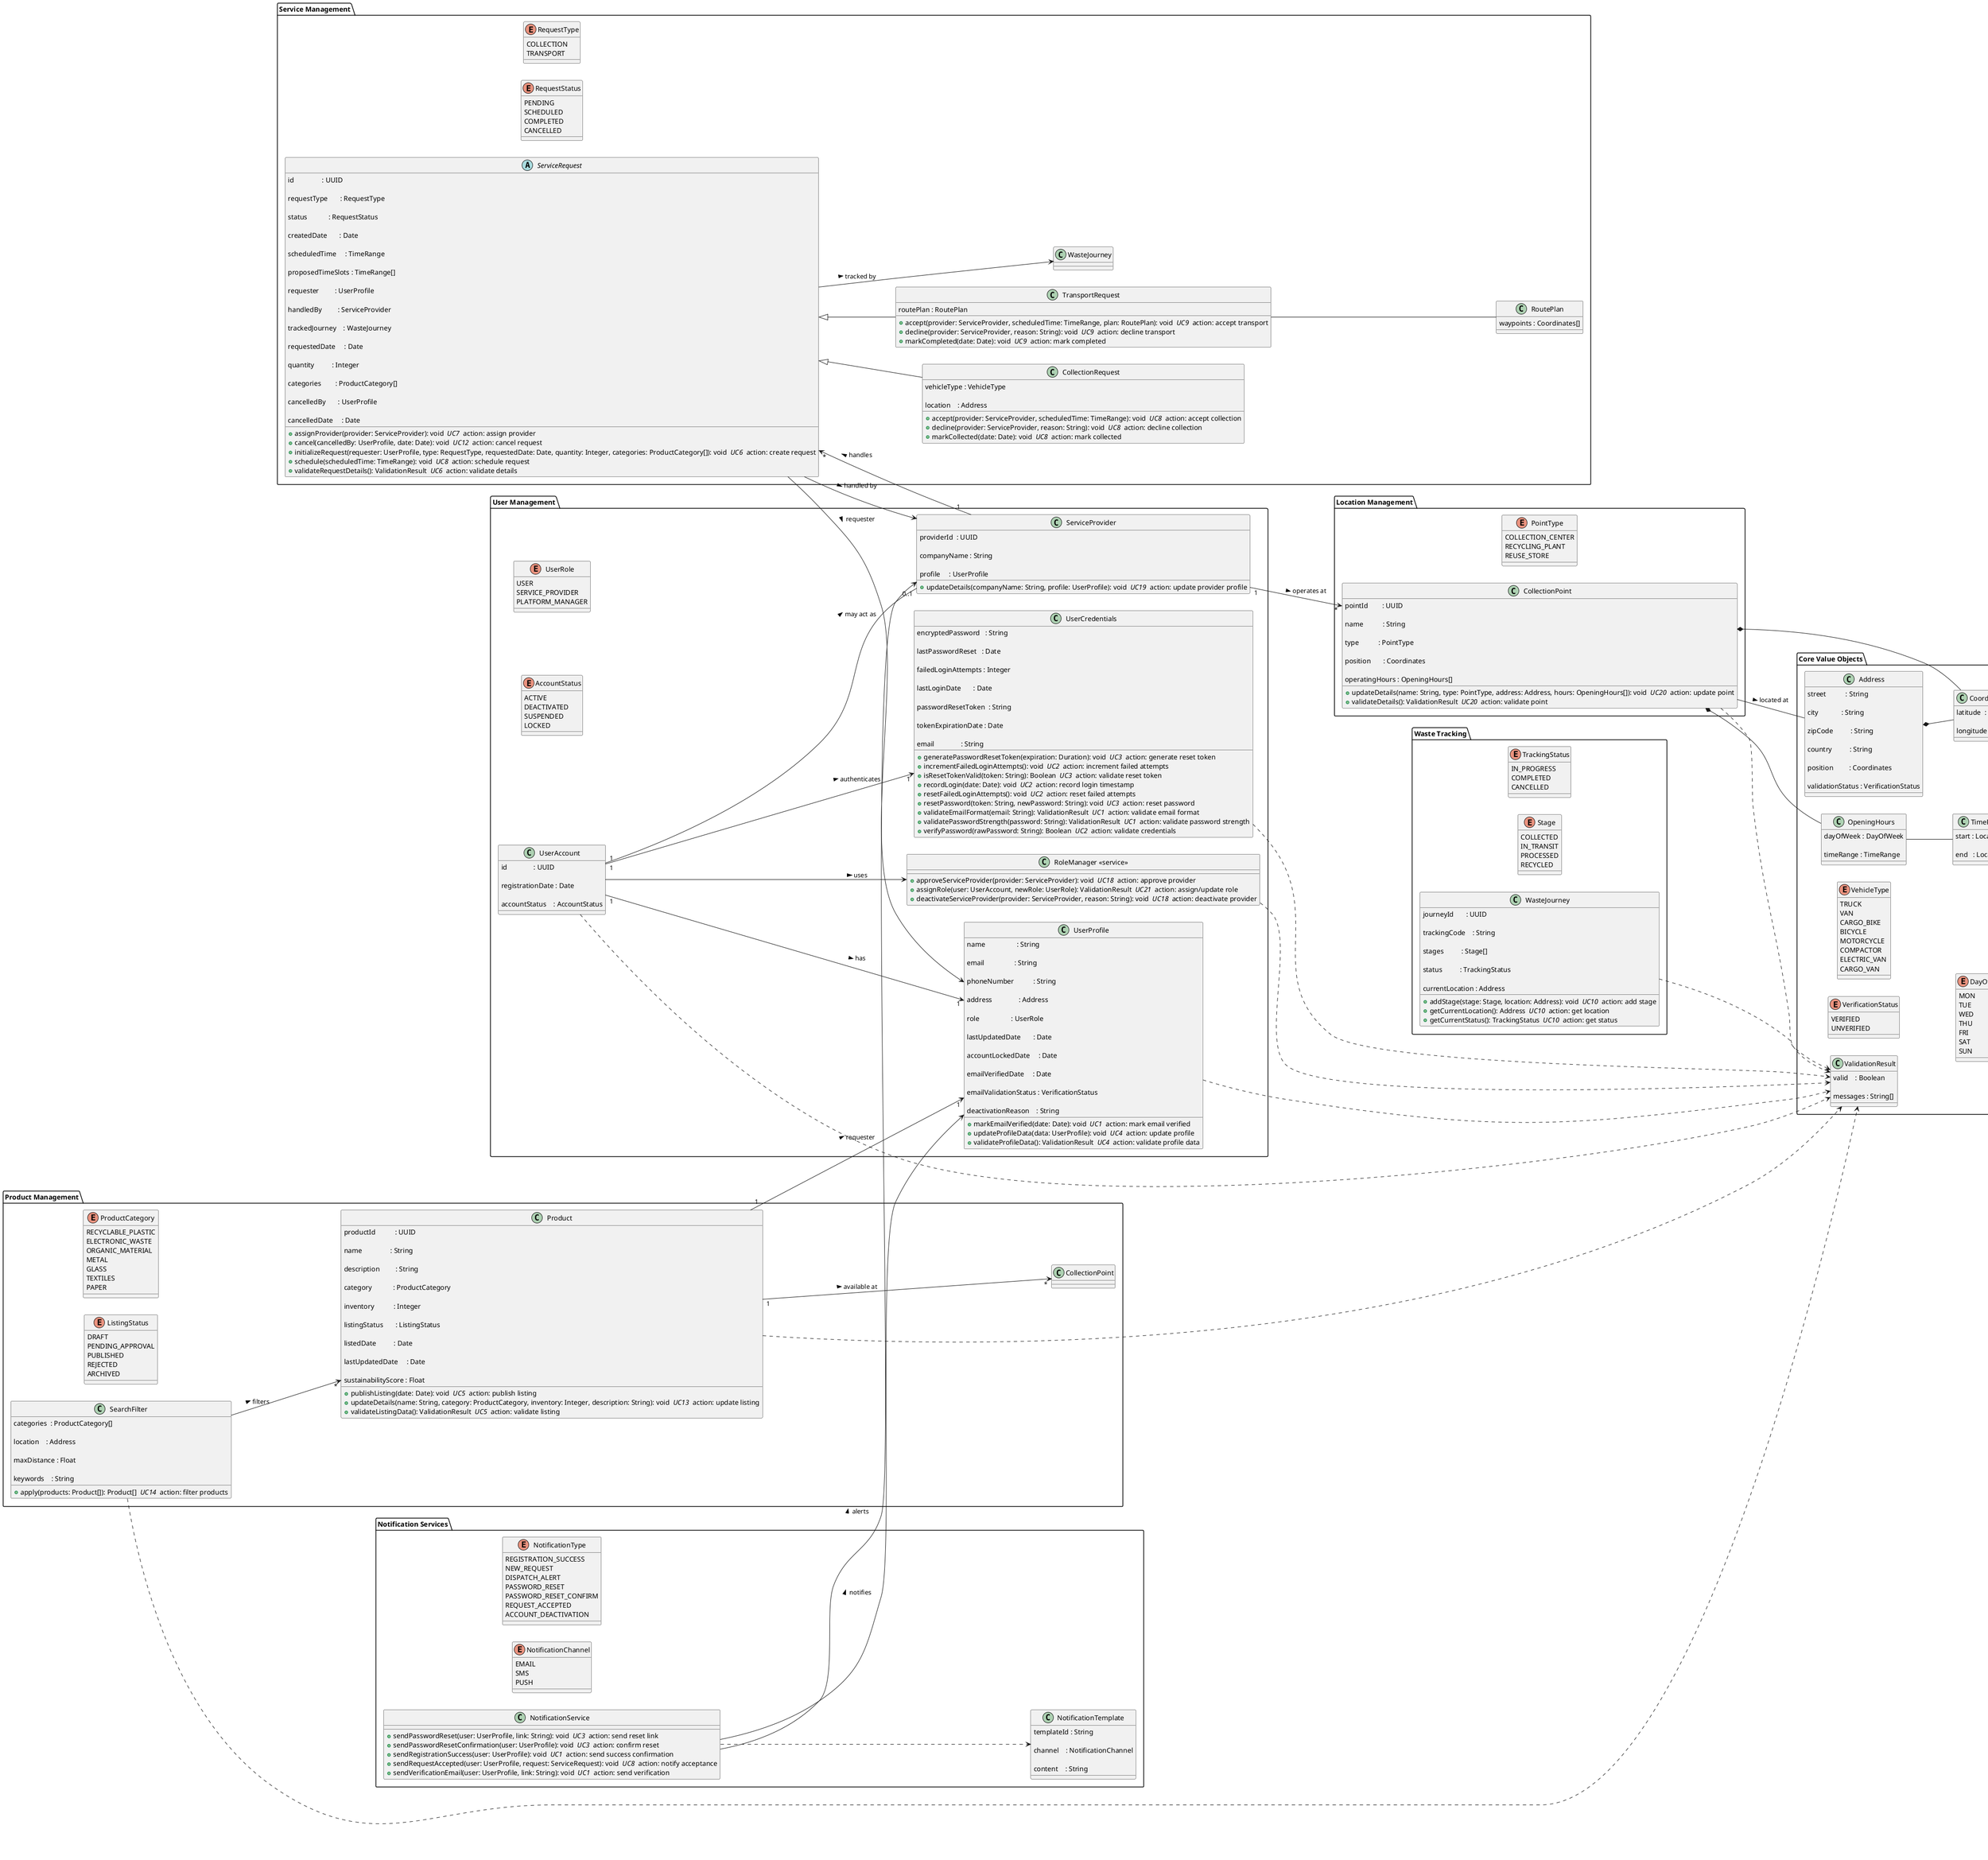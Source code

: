 @startuml
left to right direction
' ──────────────────────────────────────────────
'  CORE VALUE OBJECTS
' ──────────────────────────────────────────────
package "Core Value Objects" {
enum VerificationStatus {
VERIFIED
UNVERIFIED
}
enum VehicleType {
TRUCK
VAN
CARGO_BIKE
BICYCLE
MOTORCYCLE
COMPACTOR
ELECTRIC_VAN
CARGO_VAN
}
enum DayOfWeek {
MON
TUE
WED
THU
FRI
SAT
SUN
}
class ValidationResult {

valid    : Boolean

messages : String[]
}
class Coordinates {

latitude  : Float

longitude : Float
}
class Address {

street           : String

city             : String

zipCode          : String

country          : String

position         : Coordinates

validationStatus : VerificationStatus
}
class TimeRange {

start : LocalTime

end   : LocalTime
}
class OpeningHours {

dayOfWeek : DayOfWeek

timeRange : TimeRange
}
Address *-- Coordinates
OpeningHours -- TimeRange
}
' ──────────────────────────────────────────────
'  USER MANAGEMENT
' ──────────────────────────────────────────────
package "User Management" {
enum UserRole {
USER
SERVICE_PROVIDER
PLATFORM_MANAGER
}
enum AccountStatus {
ACTIVE
DEACTIVATED
SUSPENDED
LOCKED
}
class UserAccount {

id               : UUID

registrationDate : Date

accountStatus    : AccountStatus
}
class UserProfile {

name                  : String

email                 : String

phoneNumber           : String

address               : Address

role                  : UserRole

lastUpdatedDate       : Date

accountLockedDate     : Date

emailVerifiedDate     : Date

emailValidationStatus : VerificationStatus

deactivationReason    : String
  
  + markEmailVerified(date: Date): void // UC1 // action: mark email verified
  + updateProfileData(data: UserProfile): void // UC4 // action: update profile
  + validateProfileData(): ValidationResult // UC4 // action: validate profile data
}
class UserCredentials {

encryptedPassword   : String

lastPasswordReset   : Date

failedLoginAttempts : Integer

lastLoginDate       : Date

passwordResetToken  : String

tokenExpirationDate : Date

email               : String
  
  + generatePasswordResetToken(expiration: Duration): void // UC3 // action: generate reset token
  + incrementFailedLoginAttempts(): void // UC2 // action: increment failed attempts
  + isResetTokenValid(token: String): Boolean // UC3 // action: validate reset token
  + recordLogin(date: Date): void // UC2 // action: record login timestamp
  + resetFailedLoginAttempts(): void // UC2 // action: reset failed attempts
  + resetPassword(token: String, newPassword: String): void // UC3 // action: reset password
  + validateEmailFormat(email: String): ValidationResult // UC1 // action: validate email format
  + validatePasswordStrength(password: String): ValidationResult // UC1 // action: validate password strength
  + verifyPassword(rawPassword: String): Boolean // UC2 // action: validate credentials
}
class ServiceProvider {

providerId  : UUID

companyName : String

profile     : UserProfile
  
  + updateDetails(companyName: String, profile: UserProfile): void // UC19 // action: update provider profile
}
class "RoleManager <<service>>" as RoleManager {
  
  + approveServiceProvider(provider: ServiceProvider): void // UC18 // action: approve provider
  + assignRole(user: UserAccount, newRole: UserRole): ValidationResult // UC21 // action: assign/update role
  + deactivateServiceProvider(provider: ServiceProvider, reason: String): void // UC18 // action: deactivate provider
}
UserAccount ..> ValidationResult
UserProfile ..> ValidationResult
UserCredentials ..> ValidationResult
RoleManager ..> ValidationResult
UserAccount "1" --> "1" UserProfile : has >
UserAccount "1" --> "1" UserCredentials : authenticates >
UserAccount --> RoleManager : uses >
UserAccount "1" -- "0..1" ServiceProvider : may act as >
}
' ──────────────────────────────────────────────
'  SERVICE MANAGEMENT
' ──────────────────────────────────────────────
package "Service Management" {
enum RequestType {
COLLECTION
TRANSPORT
}
enum RequestStatus {
PENDING
SCHEDULED
COMPLETED
CANCELLED
}
abstract class ServiceRequest {

id                : UUID

requestType       : RequestType

status            : RequestStatus

createdDate       : Date

scheduledTime     : TimeRange

proposedTimeSlots : TimeRange[]

requester         : UserProfile

handledBy         : ServiceProvider

trackedJourney    : WasteJourney

requestedDate     : Date

quantity          : Integer

categories        : ProductCategory[]

cancelledBy       : UserProfile

cancelledDate     : Date
  
  + assignProvider(provider: ServiceProvider): void // UC7 // action: assign provider
  + cancel(cancelledBy: UserProfile, date: Date): void // UC12 // action: cancel request
  + initializeRequest(requester: UserProfile, type: RequestType, requestedDate: Date, quantity: Integer, categories: ProductCategory[]): void // UC6 // action: create request
  + schedule(scheduledTime: TimeRange): void // UC8 // action: schedule request
  + validateRequestDetails(): ValidationResult // UC6 // action: validate details
}
class CollectionRequest extends ServiceRequest {

vehicleType : VehicleType

location    : Address
  
  + accept(provider: ServiceProvider, scheduledTime: TimeRange): void // UC8 // action: accept collection
  + decline(provider: ServiceProvider, reason: String): void // UC8 // action: decline collection
  + markCollected(date: Date): void // UC8 // action: mark collected
}
class TransportRequest extends ServiceRequest {

routePlan : RoutePlan
  
  + accept(provider: ServiceProvider, scheduledTime: TimeRange, plan: RoutePlan): void // UC9 // action: accept transport
  + decline(provider: ServiceProvider, reason: String): void // UC9 // action: decline transport
  + markCompleted(date: Date): void // UC9 // action: mark completed
}

class RoutePlan {

waypoints : Coordinates[]
}
ServiceProvider "1" --> "*" ServiceRequest : handles >

TransportRequest -- RoutePlan
ServiceRequest --> WasteJourney : tracked by >
ServiceRequest --> UserProfile : requester >
ServiceRequest --> ServiceProvider : handled by >
}
' ──────────────────────────────────────────────
'  WASTE TRACKING
' ──────────────────────────────────────────────
package "Waste Tracking" {
enum TrackingStatus {
IN_PROGRESS
COMPLETED
CANCELLED
}
enum Stage {
COLLECTED
IN_TRANSIT
PROCESSED
RECYCLED
}
class WasteJourney {

journeyId       : UUID

trackingCode    : String

stages          : Stage[]

status          : TrackingStatus

currentLocation : Address
  
  + addStage(stage: Stage, location: Address): void // UC10 // action: add stage
  + getCurrentLocation(): Address // UC10 // action: get location
  + getCurrentStatus(): TrackingStatus // UC10 // action: get status
}
WasteJourney ..> ValidationResult
}
' ──────────────────────────────────────────────
'  PRODUCT MANAGEMENT
' ──────────────────────────────────────────────
package "Product Management" {
enum ProductCategory {
RECYCLABLE_PLASTIC
ELECTRONIC_WASTE
ORGANIC_MATERIAL
METAL
GLASS
TEXTILES
PAPER
}
enum ListingStatus {
DRAFT
PENDING_APPROVAL
PUBLISHED
REJECTED
ARCHIVED
}
class Product {

productId           : UUID

name                : String

description         : String

category            : ProductCategory

inventory           : Integer

listingStatus       : ListingStatus

listedDate          : Date

lastUpdatedDate     : Date

sustainabilityScore : Float
  
  + publishListing(date: Date): void // UC5 // action: publish listing
  + updateDetails(name: String, category: ProductCategory, inventory: Integer, description: String): void // UC13 // action: update listing
  + validateListingData(): ValidationResult // UC5 // action: validate listing
}
class SearchFilter {

categories  : ProductCategory[]

location    : Address

maxDistance : Float

keywords    : String
  
  + apply(products: Product[]): Product[] // UC14 // action: filter products
}
Product ..> ValidationResult
SearchFilter ..> ValidationResult
Product "1" --> "*" CollectionPoint : available at >
Product "1" --> "1" UserProfile      : requester >
SearchFilter --> "*" Product            : filters >
}
' ──────────────────────────────────────────────
'  LOCATION MANAGEMENT
' ──────────────────────────────────────────────
package "Location Management" {
enum PointType {
COLLECTION_CENTER
RECYCLING_PLANT
REUSE_STORE
}
class CollectionPoint {

pointId        : UUID

name           : String

type           : PointType

position       : Coordinates

operatingHours : OpeningHours[]
  
  + updateDetails(name: String, type: PointType, address: Address, hours: OpeningHours[]): void // UC20 // action: update point
  + validateDetails(): ValidationResult // UC20 // action: validate point
}
CollectionPoint ..> ValidationResult
CollectionPoint *-- Coordinates
CollectionPoint *-- OpeningHours
CollectionPoint -- Address : located at >
ServiceProvider "1" --> "*" CollectionPoint : operates at >
}
' ──────────────────────────────────────────────
'  NOTIFICATION SERVICES
' ──────────────────────────────────────────────
package "Notification Services" {
enum NotificationType {
REGISTRATION_SUCCESS
NEW_REQUEST
DISPATCH_ALERT
PASSWORD_RESET
PASSWORD_RESET_CONFIRM
REQUEST_ACCEPTED
ACCOUNT_DEACTIVATION
}
enum NotificationChannel{
EMAIL
SMS
PUSH
}
class NotificationTemplate {

templateId : String

channel    : NotificationChannel

content    : String
}
class NotificationService {
  
  + sendPasswordReset(user: UserProfile, link: String): void // UC3 // action: send reset link
  + sendPasswordResetConfirmation(user: UserProfile): void // UC3 // action: confirm reset
  + sendRegistrationSuccess(user: UserProfile): void // UC1 // action: send success confirmation
  + sendRequestAccepted(user: UserProfile, request: ServiceRequest): void // UC8 // action: notify acceptance
  + sendVerificationEmail(user: UserProfile, link: String): void // UC1 // action: send verification
}
NotificationService ..> NotificationTemplate
NotificationService --> UserProfile     : notifies >
NotificationService --> ServiceProvider : alerts >
}
@enduml
